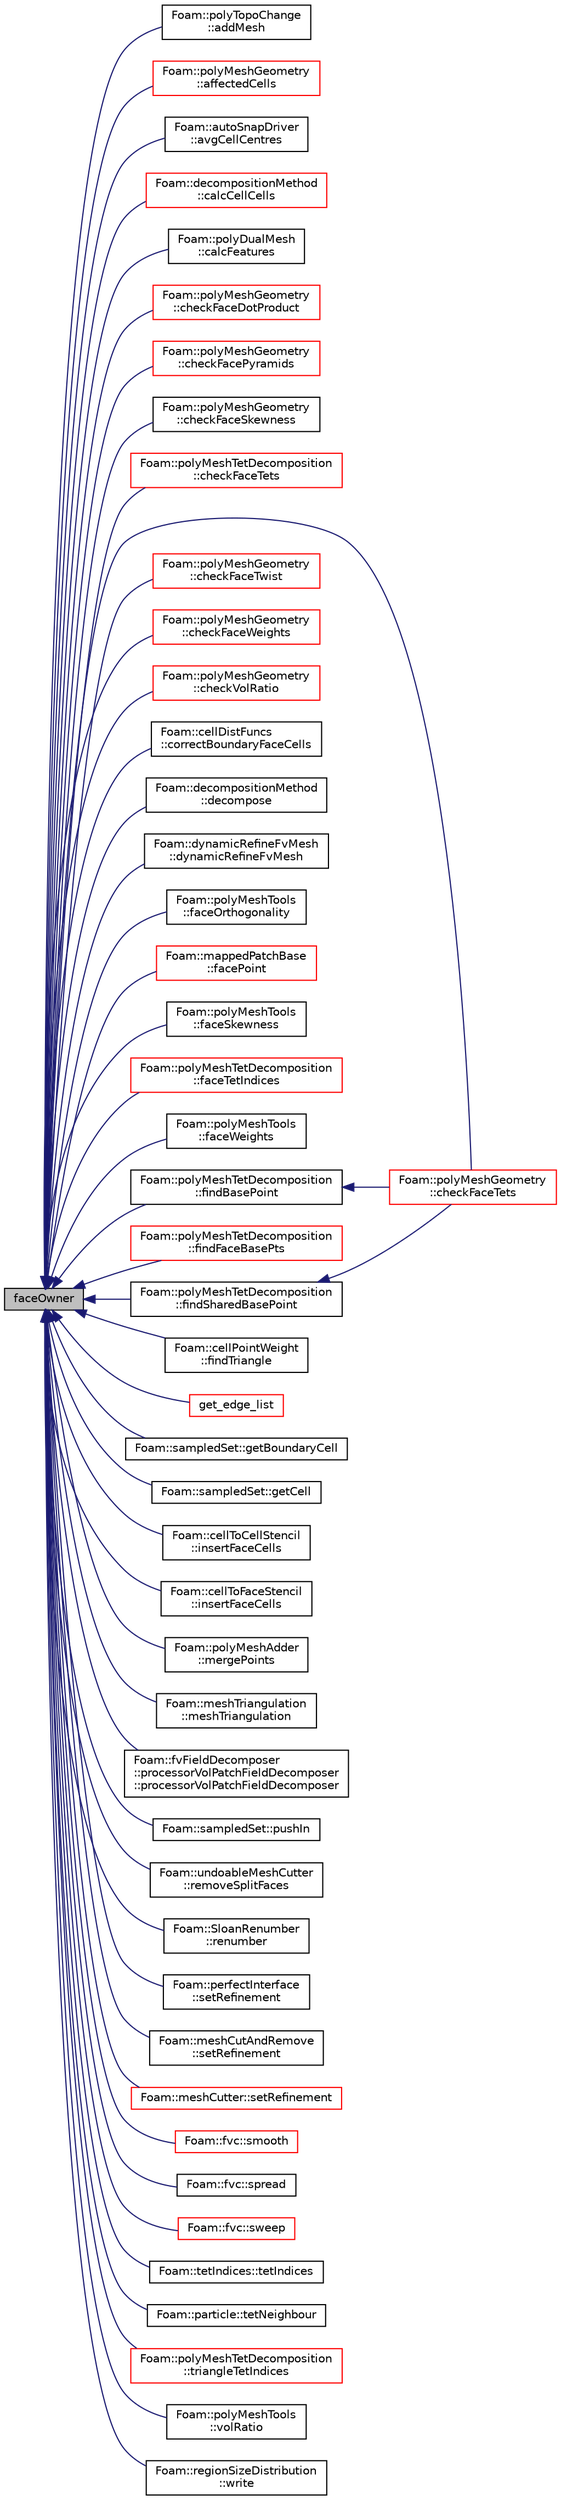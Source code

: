 digraph "faceOwner"
{
  bgcolor="transparent";
  edge [fontname="Helvetica",fontsize="10",labelfontname="Helvetica",labelfontsize="10"];
  node [fontname="Helvetica",fontsize="10",shape=record];
  rankdir="LR";
  Node1 [label="faceOwner",height=0.2,width=0.4,color="black", fillcolor="grey75", style="filled", fontcolor="black"];
  Node1 -> Node2 [dir="back",color="midnightblue",fontsize="10",style="solid",fontname="Helvetica"];
  Node2 [label="Foam::polyTopoChange\l::addMesh",height=0.2,width=0.4,color="black",URL="$a01937.html#a1f97630a2e6369203b99c1d1d1c3cff3",tooltip="Add all points/faces/cells of mesh. Additional offset for patch. "];
  Node1 -> Node3 [dir="back",color="midnightblue",fontsize="10",style="solid",fontname="Helvetica"];
  Node3 [label="Foam::polyMeshGeometry\l::affectedCells",height=0.2,width=0.4,color="red",URL="$a01920.html#af5a651dc1cbf2df9601f576420a0cc3c",tooltip="Helper function: get affected cells from faces. "];
  Node1 -> Node4 [dir="back",color="midnightblue",fontsize="10",style="solid",fontname="Helvetica"];
  Node4 [label="Foam::autoSnapDriver\l::avgCellCentres",height=0.2,width=0.4,color="black",URL="$a00088.html#a9a5472df0725c810bc826b246e36068b",tooltip="Helper: calculate average cell centre per point. "];
  Node1 -> Node5 [dir="back",color="midnightblue",fontsize="10",style="solid",fontname="Helvetica"];
  Node5 [label="Foam::decompositionMethod\l::calcCellCells",height=0.2,width=0.4,color="red",URL="$a00506.html#a86727d8c968e3ae5d8f394879e2b3c8a",tooltip="Helper: determine (local or global) cellCells from mesh. "];
  Node1 -> Node6 [dir="back",color="midnightblue",fontsize="10",style="solid",fontname="Helvetica"];
  Node6 [label="Foam::polyDualMesh\l::calcFeatures",height=0.2,width=0.4,color="black",URL="$a01912.html#a9462253b504fad04ae7194f1f17469c8",tooltip="Helper function to create feature edges and points based on. "];
  Node1 -> Node7 [dir="back",color="midnightblue",fontsize="10",style="solid",fontname="Helvetica"];
  Node7 [label="Foam::polyMeshGeometry\l::checkFaceDotProduct",height=0.2,width=0.4,color="red",URL="$a01920.html#a5014e575335db939bc66eb2fe32ac48f",tooltip="See primitiveMesh. "];
  Node1 -> Node8 [dir="back",color="midnightblue",fontsize="10",style="solid",fontname="Helvetica"];
  Node8 [label="Foam::polyMeshGeometry\l::checkFacePyramids",height=0.2,width=0.4,color="red",URL="$a01920.html#a185c3013142ff3facc41b31d9beef53a",tooltip="See primitiveMesh. "];
  Node1 -> Node9 [dir="back",color="midnightblue",fontsize="10",style="solid",fontname="Helvetica"];
  Node9 [label="Foam::polyMeshGeometry\l::checkFaceSkewness",height=0.2,width=0.4,color="black",URL="$a01920.html#a2df259c9e50de61beac65c3757c224eb",tooltip="See primitiveMesh. "];
  Node1 -> Node10 [dir="back",color="midnightblue",fontsize="10",style="solid",fontname="Helvetica"];
  Node10 [label="Foam::polyMeshTetDecomposition\l::checkFaceTets",height=0.2,width=0.4,color="red",URL="$a01922.html#a73ef5247a1e78210c08a4a9ef6222e9f",tooltip="Check face-decomposition tet volume. "];
  Node1 -> Node11 [dir="back",color="midnightblue",fontsize="10",style="solid",fontname="Helvetica"];
  Node11 [label="Foam::polyMeshGeometry\l::checkFaceTets",height=0.2,width=0.4,color="red",URL="$a01920.html#ac78de3d27453106d3cf818bda3fd90f4",tooltip="See primitiveMesh. "];
  Node1 -> Node12 [dir="back",color="midnightblue",fontsize="10",style="solid",fontname="Helvetica"];
  Node12 [label="Foam::polyMeshGeometry\l::checkFaceTwist",height=0.2,width=0.4,color="red",URL="$a01920.html#a1d15f5f7fdae54e4c34b03a0462cd535",tooltip="Triangle (from face-centre decomposition) normal v.s. "];
  Node1 -> Node13 [dir="back",color="midnightblue",fontsize="10",style="solid",fontname="Helvetica"];
  Node13 [label="Foam::polyMeshGeometry\l::checkFaceWeights",height=0.2,width=0.4,color="red",URL="$a01920.html#a6dbbfaac834107f888c95c13272d8d8a",tooltip="Interpolation weights (0.5 for regular mesh) "];
  Node1 -> Node14 [dir="back",color="midnightblue",fontsize="10",style="solid",fontname="Helvetica"];
  Node14 [label="Foam::polyMeshGeometry\l::checkVolRatio",height=0.2,width=0.4,color="red",URL="$a01920.html#aa63d73334ea3f55a0fd59896924c6eb5",tooltip="Cell volume ratio of neighbouring cells (1 for regular mesh) "];
  Node1 -> Node15 [dir="back",color="midnightblue",fontsize="10",style="solid",fontname="Helvetica"];
  Node15 [label="Foam::cellDistFuncs\l::correctBoundaryFaceCells",height=0.2,width=0.4,color="black",URL="$a00212.html#a5198bdca2e34eb1b084a525b90740576",tooltip="Correct all cells connected to boundary (via face). Sets values in. "];
  Node1 -> Node16 [dir="back",color="midnightblue",fontsize="10",style="solid",fontname="Helvetica"];
  Node16 [label="Foam::decompositionMethod\l::decompose",height=0.2,width=0.4,color="black",URL="$a00506.html#a9e5348f6d62778dc2721d9646d92c3d2"];
  Node1 -> Node17 [dir="back",color="midnightblue",fontsize="10",style="solid",fontname="Helvetica"];
  Node17 [label="Foam::dynamicRefineFvMesh\l::dynamicRefineFvMesh",height=0.2,width=0.4,color="black",URL="$a00606.html#adb7d4548e6fcf38f86bf13798cef53eb",tooltip="Construct from IOobject. "];
  Node1 -> Node18 [dir="back",color="midnightblue",fontsize="10",style="solid",fontname="Helvetica"];
  Node18 [label="Foam::polyMeshTools\l::faceOrthogonality",height=0.2,width=0.4,color="black",URL="$a01923.html#a1880e9d41ec6aba8b237d6ef3524d8b3",tooltip="Generate orthogonality field. (1 for fully orthogonal, < 1 for. "];
  Node1 -> Node19 [dir="back",color="midnightblue",fontsize="10",style="solid",fontname="Helvetica"];
  Node19 [label="Foam::mappedPatchBase\l::facePoint",height=0.2,width=0.4,color="red",URL="$a01420.html#ae44e759f2387683eacab8a3099f477c7",tooltip="Get a point on the face given a face decomposition method: "];
  Node1 -> Node20 [dir="back",color="midnightblue",fontsize="10",style="solid",fontname="Helvetica"];
  Node20 [label="Foam::polyMeshTools\l::faceSkewness",height=0.2,width=0.4,color="black",URL="$a01923.html#a18dd96d4299c9cd56aa762e236a9af0d",tooltip="Generate skewness field. "];
  Node1 -> Node21 [dir="back",color="midnightblue",fontsize="10",style="solid",fontname="Helvetica"];
  Node21 [label="Foam::polyMeshTetDecomposition\l::faceTetIndices",height=0.2,width=0.4,color="red",URL="$a01922.html#ac928a304995a9b54928d97ec634a6270",tooltip="Return the tet decomposition of the given face, with. "];
  Node1 -> Node22 [dir="back",color="midnightblue",fontsize="10",style="solid",fontname="Helvetica"];
  Node22 [label="Foam::polyMeshTools\l::faceWeights",height=0.2,width=0.4,color="black",URL="$a01923.html#ab1b38c078f6a7f0be1e7b61f8b7cb28a",tooltip="Generate interpolation factors field. "];
  Node1 -> Node23 [dir="back",color="midnightblue",fontsize="10",style="solid",fontname="Helvetica"];
  Node23 [label="Foam::polyMeshTetDecomposition\l::findBasePoint",height=0.2,width=0.4,color="black",URL="$a01922.html#a7a36a39125ed9c7b3e64590d21354995",tooltip="Find the base point to use for a minimum triangle. "];
  Node23 -> Node11 [dir="back",color="midnightblue",fontsize="10",style="solid",fontname="Helvetica"];
  Node1 -> Node24 [dir="back",color="midnightblue",fontsize="10",style="solid",fontname="Helvetica"];
  Node24 [label="Foam::polyMeshTetDecomposition\l::findFaceBasePts",height=0.2,width=0.4,color="red",URL="$a01922.html#a3336759b0c761efa929d4adf95831754",tooltip="Find a suitable base point for each face for decomposition. "];
  Node1 -> Node25 [dir="back",color="midnightblue",fontsize="10",style="solid",fontname="Helvetica"];
  Node25 [label="Foam::polyMeshTetDecomposition\l::findSharedBasePoint",height=0.2,width=0.4,color="black",URL="$a01922.html#a2f82d46e9cd43696e0df7c9a70139382",tooltip="Find the first suitable base point to use for a minimum. "];
  Node25 -> Node11 [dir="back",color="midnightblue",fontsize="10",style="solid",fontname="Helvetica"];
  Node1 -> Node26 [dir="back",color="midnightblue",fontsize="10",style="solid",fontname="Helvetica"];
  Node26 [label="Foam::cellPointWeight\l::findTriangle",height=0.2,width=0.4,color="black",URL="$a00224.html#a58a370be784ce48f88d340ab2ab15ac8"];
  Node1 -> Node27 [dir="back",color="midnightblue",fontsize="10",style="solid",fontname="Helvetica"];
  Node27 [label="get_edge_list",height=0.2,width=0.4,color="red",URL="$a09610.html#ab8d5c21e20f8006d17bbfdd9749b8b86"];
  Node1 -> Node28 [dir="back",color="midnightblue",fontsize="10",style="solid",fontname="Helvetica"];
  Node28 [label="Foam::sampledSet::getBoundaryCell",height=0.2,width=0.4,color="black",URL="$a02228.html#ada51ad9ce734bf0c4b0c7024704e845a",tooltip="Returns cell next to boundary face. "];
  Node1 -> Node29 [dir="back",color="midnightblue",fontsize="10",style="solid",fontname="Helvetica"];
  Node29 [label="Foam::sampledSet::getCell",height=0.2,width=0.4,color="black",URL="$a02228.html#aedde35b00bd54453894c61f835617d4f",tooltip="Returns cell using face and containing sample. "];
  Node1 -> Node30 [dir="back",color="midnightblue",fontsize="10",style="solid",fontname="Helvetica"];
  Node30 [label="Foam::cellToCellStencil\l::insertFaceCells",height=0.2,width=0.4,color="black",URL="$a00241.html#a2ceaba8d99391993b6db5c841992073e",tooltip="Collect cell neighbours of faces in global numbering. "];
  Node1 -> Node31 [dir="back",color="midnightblue",fontsize="10",style="solid",fontname="Helvetica"];
  Node31 [label="Foam::cellToFaceStencil\l::insertFaceCells",height=0.2,width=0.4,color="black",URL="$a00243.html#a2ceaba8d99391993b6db5c841992073e",tooltip="Collect cell neighbours of faces in global numbering. "];
  Node1 -> Node32 [dir="back",color="midnightblue",fontsize="10",style="solid",fontname="Helvetica"];
  Node32 [label="Foam::polyMeshAdder\l::mergePoints",height=0.2,width=0.4,color="black",URL="$a01917.html#a4a56041144898b62dd90a030e2143d1a",tooltip="Helper: Merge points. "];
  Node1 -> Node33 [dir="back",color="midnightblue",fontsize="10",style="solid",fontname="Helvetica"];
  Node33 [label="Foam::meshTriangulation\l::meshTriangulation",height=0.2,width=0.4,color="black",URL="$a01477.html#adc26bbba53e9c1d772cb4c2807351802",tooltip="Construct from selected mesh cell and region number to be used. "];
  Node1 -> Node34 [dir="back",color="midnightblue",fontsize="10",style="solid",fontname="Helvetica"];
  Node34 [label="Foam::fvFieldDecomposer\l::processorVolPatchFieldDecomposer\l::processorVolPatchFieldDecomposer",height=0.2,width=0.4,color="black",URL="$a01997.html#a06c7a0c8590077c7e0b0b7b5f9ae3d76",tooltip="Construct given addressing. "];
  Node1 -> Node35 [dir="back",color="midnightblue",fontsize="10",style="solid",fontname="Helvetica"];
  Node35 [label="Foam::sampledSet::pushIn",height=0.2,width=0.4,color="black",URL="$a02228.html#a3cdce4ff303aa4b3d224943b995e7a29",tooltip="Moves sample in direction of -n to it is &#39;inside&#39; of faceI. "];
  Node1 -> Node36 [dir="back",color="midnightblue",fontsize="10",style="solid",fontname="Helvetica"];
  Node36 [label="Foam::undoableMeshCutter\l::removeSplitFaces",height=0.2,width=0.4,color="black",URL="$a02735.html#afded860e134d9338c8bf9641a8c5e3c2",tooltip="Remove some refinement. Needs to be supplied subset of. "];
  Node1 -> Node37 [dir="back",color="midnightblue",fontsize="10",style="solid",fontname="Helvetica"];
  Node37 [label="Foam::SloanRenumber\l::renumber",height=0.2,width=0.4,color="black",URL="$a02342.html#a8c8c314aed6bcca51f2e7ae9a90f1b82",tooltip="Return the order in which cells need to be visited, i.e. "];
  Node1 -> Node38 [dir="back",color="midnightblue",fontsize="10",style="solid",fontname="Helvetica"];
  Node38 [label="Foam::perfectInterface\l::setRefinement",height=0.2,width=0.4,color="black",URL="$a01831.html#a9127fcee3341a601c9d07bee5d1e3738",tooltip="Insert the layer addition/removal instructions. "];
  Node1 -> Node39 [dir="back",color="midnightblue",fontsize="10",style="solid",fontname="Helvetica"];
  Node39 [label="Foam::meshCutAndRemove\l::setRefinement",height=0.2,width=0.4,color="black",URL="$a01460.html#a5b289474e53287a9460c322f12434dec",tooltip="Do actual cutting with cut description. Inserts mesh changes. "];
  Node1 -> Node40 [dir="back",color="midnightblue",fontsize="10",style="solid",fontname="Helvetica"];
  Node40 [label="Foam::meshCutter::setRefinement",height=0.2,width=0.4,color="red",URL="$a01461.html#ad6964ecaeb84631835d8a4e51bf706bb",tooltip="Do actual cutting with cut description. Inserts mesh changes. "];
  Node1 -> Node41 [dir="back",color="midnightblue",fontsize="10",style="solid",fontname="Helvetica"];
  Node41 [label="Foam::fvc::smooth",height=0.2,width=0.4,color="red",URL="$a10759.html#a417a555eb3108fd8d6c41c0aec39a633"];
  Node1 -> Node42 [dir="back",color="midnightblue",fontsize="10",style="solid",fontname="Helvetica"];
  Node42 [label="Foam::fvc::spread",height=0.2,width=0.4,color="black",URL="$a10759.html#a8a82f265e99ca3a2aa0d656f2388b991"];
  Node1 -> Node43 [dir="back",color="midnightblue",fontsize="10",style="solid",fontname="Helvetica"];
  Node43 [label="Foam::fvc::sweep",height=0.2,width=0.4,color="red",URL="$a10759.html#a0ba98d69297b54282b0a15e74ec2ec67"];
  Node1 -> Node44 [dir="back",color="midnightblue",fontsize="10",style="solid",fontname="Helvetica"];
  Node44 [label="Foam::tetIndices::tetIndices",height=0.2,width=0.4,color="black",URL="$a02567.html#ac6677f9a5a79f56dcaabf997d7b29ad9",tooltip="Construct from cell, face, pt description of tet. "];
  Node1 -> Node45 [dir="back",color="midnightblue",fontsize="10",style="solid",fontname="Helvetica"];
  Node45 [label="Foam::particle::tetNeighbour",height=0.2,width=0.4,color="black",URL="$a01774.html#a346b0d2e5e19c928f696668d3f9d0776",tooltip="Modify the tet owner data by crossing triI. "];
  Node1 -> Node46 [dir="back",color="midnightblue",fontsize="10",style="solid",fontname="Helvetica"];
  Node46 [label="Foam::polyMeshTetDecomposition\l::triangleTetIndices",height=0.2,width=0.4,color="red",URL="$a01922.html#a58706d0e14fb9b9a20f1d19ef6671605",tooltip="Return the tet decomposition of the given triangle of the given face. "];
  Node1 -> Node47 [dir="back",color="midnightblue",fontsize="10",style="solid",fontname="Helvetica"];
  Node47 [label="Foam::polyMeshTools\l::volRatio",height=0.2,width=0.4,color="black",URL="$a01923.html#abe000db3f13ec8421e2f048ced6105bd",tooltip="Generate volume ratio field. "];
  Node1 -> Node48 [dir="back",color="midnightblue",fontsize="10",style="solid",fontname="Helvetica"];
  Node48 [label="Foam::regionSizeDistribution\l::write",height=0.2,width=0.4,color="black",URL="$a02141.html#aac759501cf6c7895a70eecbef0226ae1",tooltip="Calculate the regionSizeDistribution and write. "];
}
